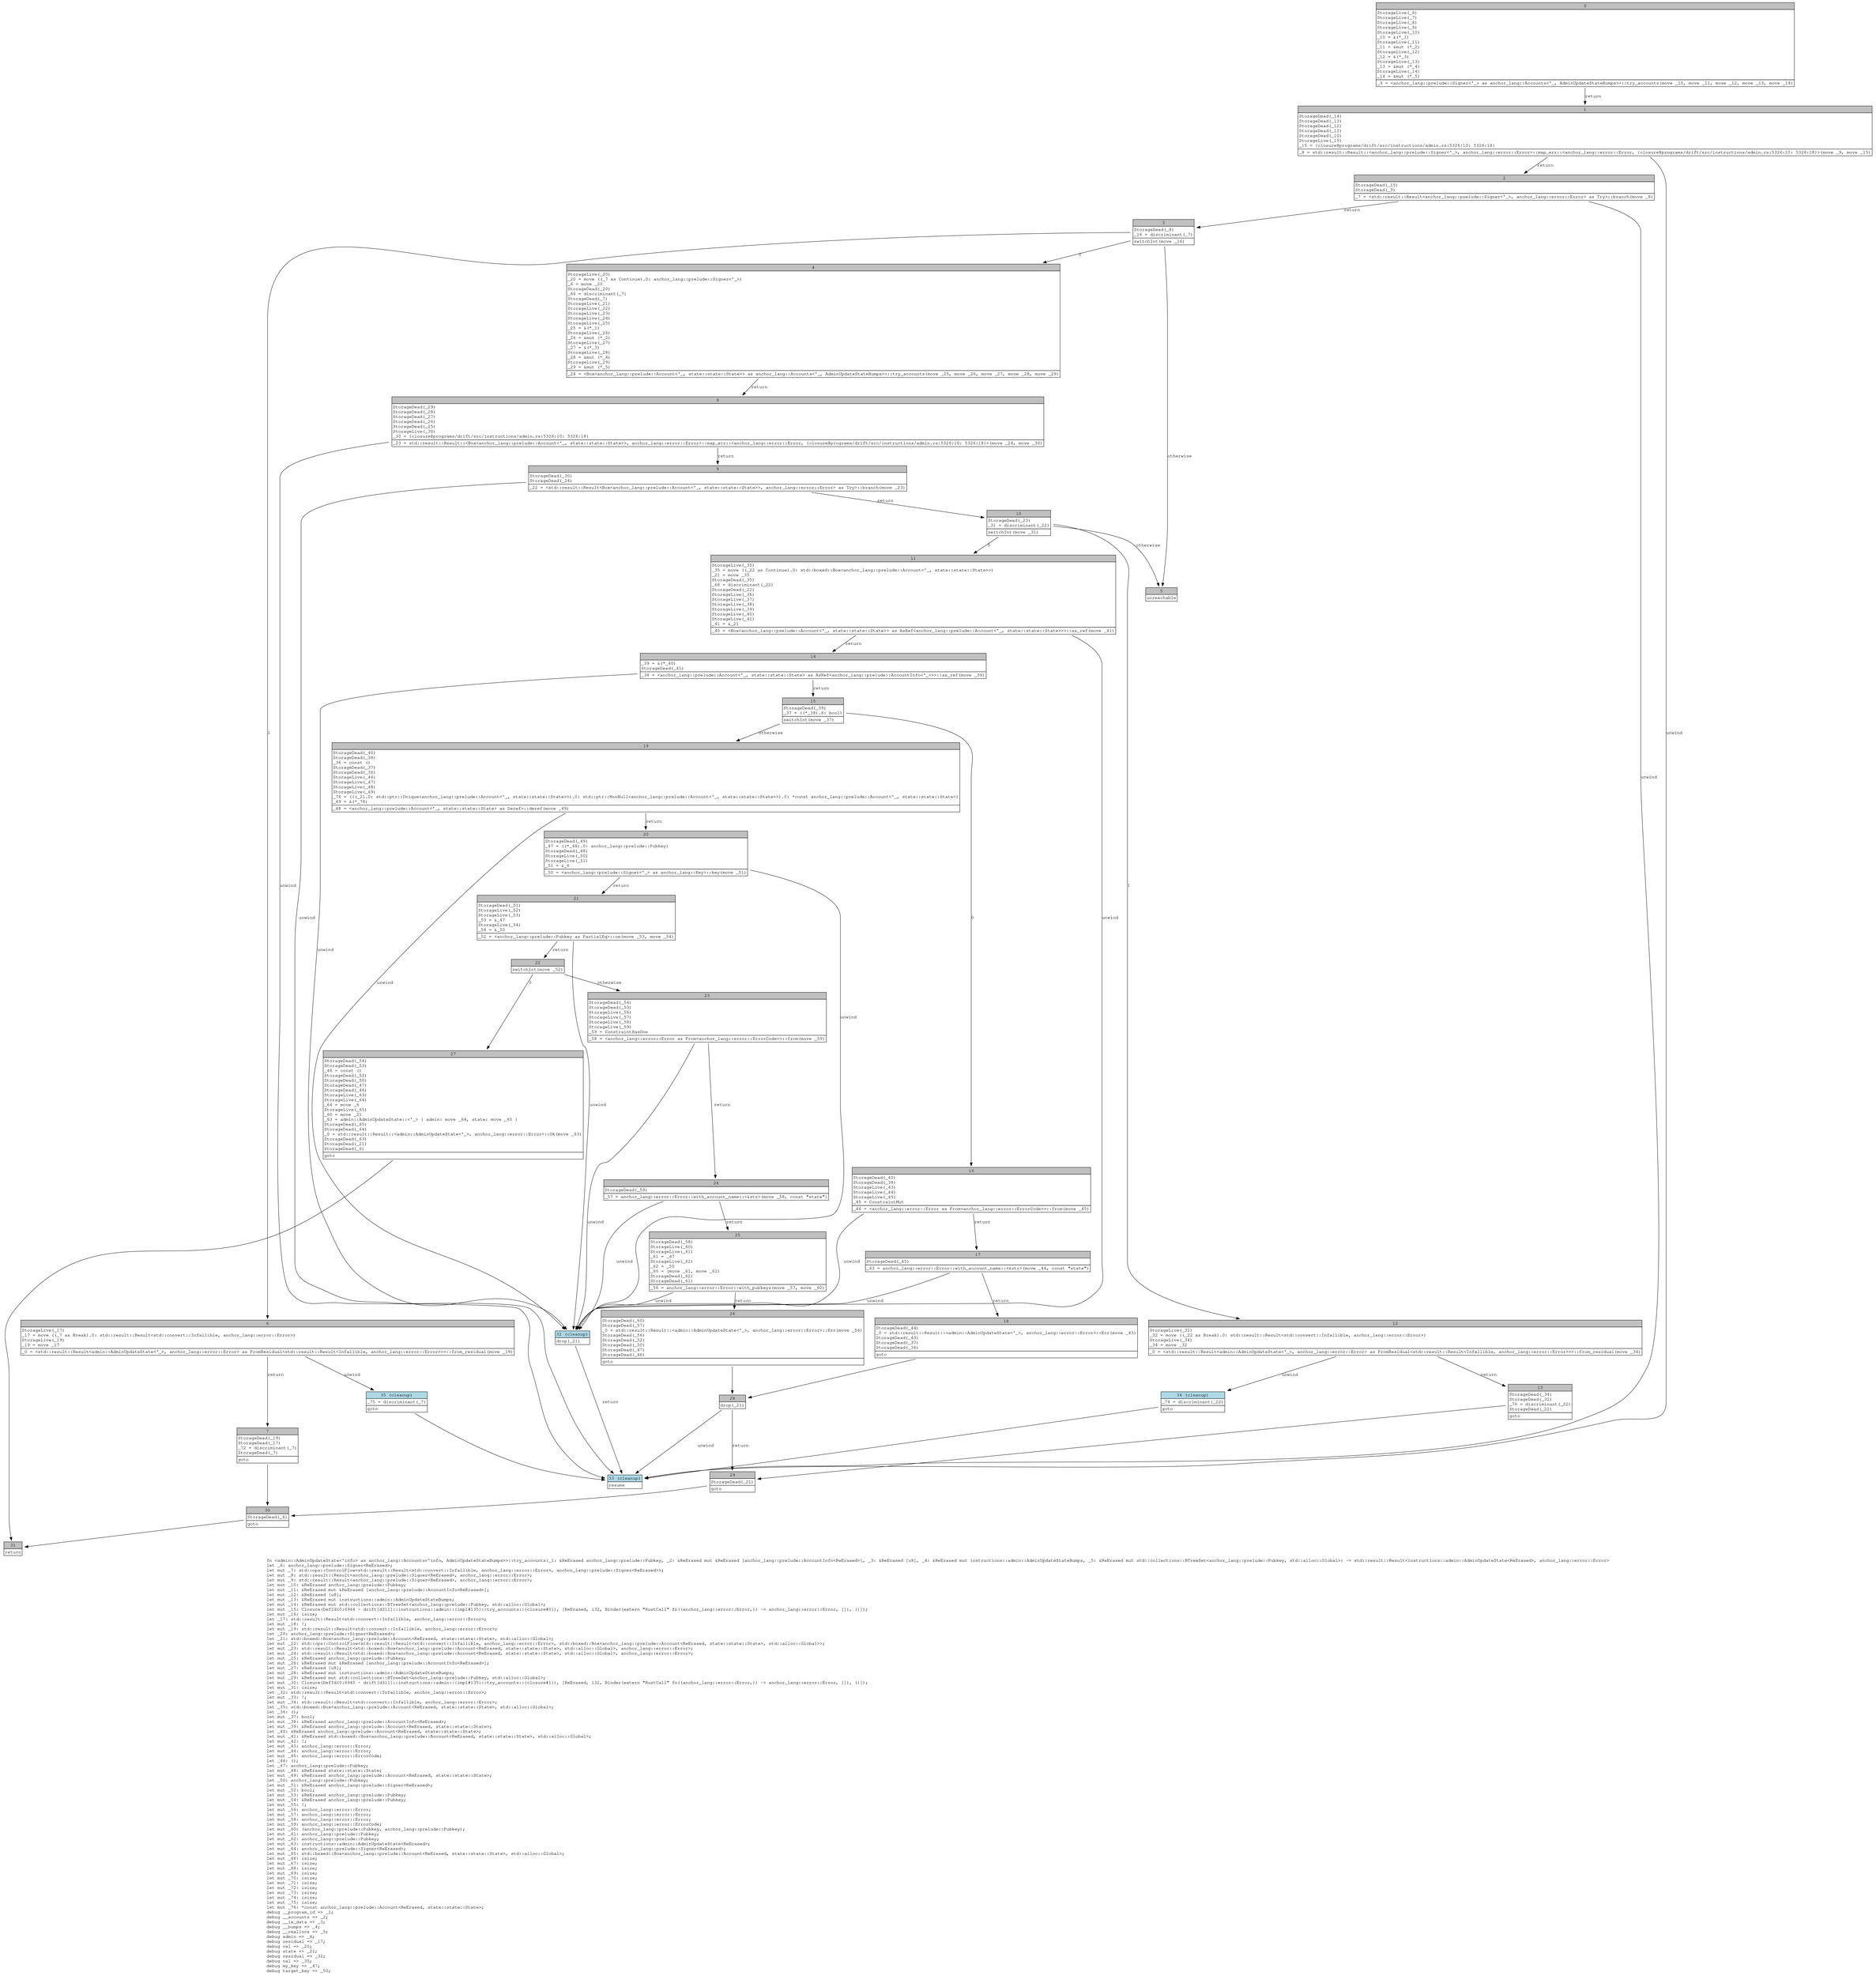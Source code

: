 digraph Mir_0_6943 {
    graph [fontname="Courier, monospace"];
    node [fontname="Courier, monospace"];
    edge [fontname="Courier, monospace"];
    label=<fn &lt;admin::AdminUpdateState&lt;'info&gt; as anchor_lang::Accounts&lt;'info, AdminUpdateStateBumps&gt;&gt;::try_accounts(_1: &amp;ReErased anchor_lang::prelude::Pubkey, _2: &amp;ReErased mut &amp;ReErased [anchor_lang::prelude::AccountInfo&lt;ReErased&gt;], _3: &amp;ReErased [u8], _4: &amp;ReErased mut instructions::admin::AdminUpdateStateBumps, _5: &amp;ReErased mut std::collections::BTreeSet&lt;anchor_lang::prelude::Pubkey, std::alloc::Global&gt;) -&gt; std::result::Result&lt;instructions::admin::AdminUpdateState&lt;ReErased&gt;, anchor_lang::error::Error&gt;<br align="left"/>let _6: anchor_lang::prelude::Signer&lt;ReErased&gt;;<br align="left"/>let mut _7: std::ops::ControlFlow&lt;std::result::Result&lt;std::convert::Infallible, anchor_lang::error::Error&gt;, anchor_lang::prelude::Signer&lt;ReErased&gt;&gt;;<br align="left"/>let mut _8: std::result::Result&lt;anchor_lang::prelude::Signer&lt;ReErased&gt;, anchor_lang::error::Error&gt;;<br align="left"/>let mut _9: std::result::Result&lt;anchor_lang::prelude::Signer&lt;ReErased&gt;, anchor_lang::error::Error&gt;;<br align="left"/>let mut _10: &amp;ReErased anchor_lang::prelude::Pubkey;<br align="left"/>let mut _11: &amp;ReErased mut &amp;ReErased [anchor_lang::prelude::AccountInfo&lt;ReErased&gt;];<br align="left"/>let mut _12: &amp;ReErased [u8];<br align="left"/>let mut _13: &amp;ReErased mut instructions::admin::AdminUpdateStateBumps;<br align="left"/>let mut _14: &amp;ReErased mut std::collections::BTreeSet&lt;anchor_lang::prelude::Pubkey, std::alloc::Global&gt;;<br align="left"/>let mut _15: Closure(DefId(0:6944 ~ drift[d311]::instructions::admin::{impl#135}::try_accounts::{closure#0}), [ReErased, i32, Binder(extern &quot;RustCall&quot; fn((anchor_lang::error::Error,)) -&gt; anchor_lang::error::Error, []), ()]);<br align="left"/>let mut _16: isize;<br align="left"/>let _17: std::result::Result&lt;std::convert::Infallible, anchor_lang::error::Error&gt;;<br align="left"/>let mut _18: !;<br align="left"/>let mut _19: std::result::Result&lt;std::convert::Infallible, anchor_lang::error::Error&gt;;<br align="left"/>let _20: anchor_lang::prelude::Signer&lt;ReErased&gt;;<br align="left"/>let _21: std::boxed::Box&lt;anchor_lang::prelude::Account&lt;ReErased, state::state::State&gt;, std::alloc::Global&gt;;<br align="left"/>let mut _22: std::ops::ControlFlow&lt;std::result::Result&lt;std::convert::Infallible, anchor_lang::error::Error&gt;, std::boxed::Box&lt;anchor_lang::prelude::Account&lt;ReErased, state::state::State&gt;, std::alloc::Global&gt;&gt;;<br align="left"/>let mut _23: std::result::Result&lt;std::boxed::Box&lt;anchor_lang::prelude::Account&lt;ReErased, state::state::State&gt;, std::alloc::Global&gt;, anchor_lang::error::Error&gt;;<br align="left"/>let mut _24: std::result::Result&lt;std::boxed::Box&lt;anchor_lang::prelude::Account&lt;ReErased, state::state::State&gt;, std::alloc::Global&gt;, anchor_lang::error::Error&gt;;<br align="left"/>let mut _25: &amp;ReErased anchor_lang::prelude::Pubkey;<br align="left"/>let mut _26: &amp;ReErased mut &amp;ReErased [anchor_lang::prelude::AccountInfo&lt;ReErased&gt;];<br align="left"/>let mut _27: &amp;ReErased [u8];<br align="left"/>let mut _28: &amp;ReErased mut instructions::admin::AdminUpdateStateBumps;<br align="left"/>let mut _29: &amp;ReErased mut std::collections::BTreeSet&lt;anchor_lang::prelude::Pubkey, std::alloc::Global&gt;;<br align="left"/>let mut _30: Closure(DefId(0:6945 ~ drift[d311]::instructions::admin::{impl#135}::try_accounts::{closure#1}), [ReErased, i32, Binder(extern &quot;RustCall&quot; fn((anchor_lang::error::Error,)) -&gt; anchor_lang::error::Error, []), ()]);<br align="left"/>let mut _31: isize;<br align="left"/>let _32: std::result::Result&lt;std::convert::Infallible, anchor_lang::error::Error&gt;;<br align="left"/>let mut _33: !;<br align="left"/>let mut _34: std::result::Result&lt;std::convert::Infallible, anchor_lang::error::Error&gt;;<br align="left"/>let _35: std::boxed::Box&lt;anchor_lang::prelude::Account&lt;ReErased, state::state::State&gt;, std::alloc::Global&gt;;<br align="left"/>let _36: ();<br align="left"/>let mut _37: bool;<br align="left"/>let mut _38: &amp;ReErased anchor_lang::prelude::AccountInfo&lt;ReErased&gt;;<br align="left"/>let mut _39: &amp;ReErased anchor_lang::prelude::Account&lt;ReErased, state::state::State&gt;;<br align="left"/>let _40: &amp;ReErased anchor_lang::prelude::Account&lt;ReErased, state::state::State&gt;;<br align="left"/>let mut _41: &amp;ReErased std::boxed::Box&lt;anchor_lang::prelude::Account&lt;ReErased, state::state::State&gt;, std::alloc::Global&gt;;<br align="left"/>let mut _42: !;<br align="left"/>let mut _43: anchor_lang::error::Error;<br align="left"/>let mut _44: anchor_lang::error::Error;<br align="left"/>let mut _45: anchor_lang::error::ErrorCode;<br align="left"/>let _46: ();<br align="left"/>let _47: anchor_lang::prelude::Pubkey;<br align="left"/>let mut _48: &amp;ReErased state::state::State;<br align="left"/>let mut _49: &amp;ReErased anchor_lang::prelude::Account&lt;ReErased, state::state::State&gt;;<br align="left"/>let _50: anchor_lang::prelude::Pubkey;<br align="left"/>let mut _51: &amp;ReErased anchor_lang::prelude::Signer&lt;ReErased&gt;;<br align="left"/>let mut _52: bool;<br align="left"/>let mut _53: &amp;ReErased anchor_lang::prelude::Pubkey;<br align="left"/>let mut _54: &amp;ReErased anchor_lang::prelude::Pubkey;<br align="left"/>let mut _55: !;<br align="left"/>let mut _56: anchor_lang::error::Error;<br align="left"/>let mut _57: anchor_lang::error::Error;<br align="left"/>let mut _58: anchor_lang::error::Error;<br align="left"/>let mut _59: anchor_lang::error::ErrorCode;<br align="left"/>let mut _60: (anchor_lang::prelude::Pubkey, anchor_lang::prelude::Pubkey);<br align="left"/>let mut _61: anchor_lang::prelude::Pubkey;<br align="left"/>let mut _62: anchor_lang::prelude::Pubkey;<br align="left"/>let mut _63: instructions::admin::AdminUpdateState&lt;ReErased&gt;;<br align="left"/>let mut _64: anchor_lang::prelude::Signer&lt;ReErased&gt;;<br align="left"/>let mut _65: std::boxed::Box&lt;anchor_lang::prelude::Account&lt;ReErased, state::state::State&gt;, std::alloc::Global&gt;;<br align="left"/>let mut _66: isize;<br align="left"/>let mut _67: isize;<br align="left"/>let mut _68: isize;<br align="left"/>let mut _69: isize;<br align="left"/>let mut _70: isize;<br align="left"/>let mut _71: isize;<br align="left"/>let mut _72: isize;<br align="left"/>let mut _73: isize;<br align="left"/>let mut _74: isize;<br align="left"/>let mut _75: isize;<br align="left"/>let mut _76: *const anchor_lang::prelude::Account&lt;ReErased, state::state::State&gt;;<br align="left"/>debug __program_id =&gt; _1;<br align="left"/>debug __accounts =&gt; _2;<br align="left"/>debug __ix_data =&gt; _3;<br align="left"/>debug __bumps =&gt; _4;<br align="left"/>debug __reallocs =&gt; _5;<br align="left"/>debug admin =&gt; _6;<br align="left"/>debug residual =&gt; _17;<br align="left"/>debug val =&gt; _20;<br align="left"/>debug state =&gt; _21;<br align="left"/>debug residual =&gt; _32;<br align="left"/>debug val =&gt; _35;<br align="left"/>debug my_key =&gt; _47;<br align="left"/>debug target_key =&gt; _50;<br align="left"/>>;
    bb0__0_6943 [shape="none", label=<<table border="0" cellborder="1" cellspacing="0"><tr><td bgcolor="gray" align="center" colspan="1">0</td></tr><tr><td align="left" balign="left">StorageLive(_6)<br/>StorageLive(_7)<br/>StorageLive(_8)<br/>StorageLive(_9)<br/>StorageLive(_10)<br/>_10 = &amp;(*_1)<br/>StorageLive(_11)<br/>_11 = &amp;mut (*_2)<br/>StorageLive(_12)<br/>_12 = &amp;(*_3)<br/>StorageLive(_13)<br/>_13 = &amp;mut (*_4)<br/>StorageLive(_14)<br/>_14 = &amp;mut (*_5)<br/></td></tr><tr><td align="left">_9 = &lt;anchor_lang::prelude::Signer&lt;'_&gt; as anchor_lang::Accounts&lt;'_, AdminUpdateStateBumps&gt;&gt;::try_accounts(move _10, move _11, move _12, move _13, move _14)</td></tr></table>>];
    bb1__0_6943 [shape="none", label=<<table border="0" cellborder="1" cellspacing="0"><tr><td bgcolor="gray" align="center" colspan="1">1</td></tr><tr><td align="left" balign="left">StorageDead(_14)<br/>StorageDead(_13)<br/>StorageDead(_12)<br/>StorageDead(_11)<br/>StorageDead(_10)<br/>StorageLive(_15)<br/>_15 = {closure@programs/drift/src/instructions/admin.rs:5326:10: 5326:18}<br/></td></tr><tr><td align="left">_8 = std::result::Result::&lt;anchor_lang::prelude::Signer&lt;'_&gt;, anchor_lang::error::Error&gt;::map_err::&lt;anchor_lang::error::Error, {closure@programs/drift/src/instructions/admin.rs:5326:10: 5326:18}&gt;(move _9, move _15)</td></tr></table>>];
    bb2__0_6943 [shape="none", label=<<table border="0" cellborder="1" cellspacing="0"><tr><td bgcolor="gray" align="center" colspan="1">2</td></tr><tr><td align="left" balign="left">StorageDead(_15)<br/>StorageDead(_9)<br/></td></tr><tr><td align="left">_7 = &lt;std::result::Result&lt;anchor_lang::prelude::Signer&lt;'_&gt;, anchor_lang::error::Error&gt; as Try&gt;::branch(move _8)</td></tr></table>>];
    bb3__0_6943 [shape="none", label=<<table border="0" cellborder="1" cellspacing="0"><tr><td bgcolor="gray" align="center" colspan="1">3</td></tr><tr><td align="left" balign="left">StorageDead(_8)<br/>_16 = discriminant(_7)<br/></td></tr><tr><td align="left">switchInt(move _16)</td></tr></table>>];
    bb4__0_6943 [shape="none", label=<<table border="0" cellborder="1" cellspacing="0"><tr><td bgcolor="gray" align="center" colspan="1">4</td></tr><tr><td align="left" balign="left">StorageLive(_20)<br/>_20 = move ((_7 as Continue).0: anchor_lang::prelude::Signer&lt;'_&gt;)<br/>_6 = move _20<br/>StorageDead(_20)<br/>_66 = discriminant(_7)<br/>StorageDead(_7)<br/>StorageLive(_21)<br/>StorageLive(_22)<br/>StorageLive(_23)<br/>StorageLive(_24)<br/>StorageLive(_25)<br/>_25 = &amp;(*_1)<br/>StorageLive(_26)<br/>_26 = &amp;mut (*_2)<br/>StorageLive(_27)<br/>_27 = &amp;(*_3)<br/>StorageLive(_28)<br/>_28 = &amp;mut (*_4)<br/>StorageLive(_29)<br/>_29 = &amp;mut (*_5)<br/></td></tr><tr><td align="left">_24 = &lt;Box&lt;anchor_lang::prelude::Account&lt;'_, state::state::State&gt;&gt; as anchor_lang::Accounts&lt;'_, AdminUpdateStateBumps&gt;&gt;::try_accounts(move _25, move _26, move _27, move _28, move _29)</td></tr></table>>];
    bb5__0_6943 [shape="none", label=<<table border="0" cellborder="1" cellspacing="0"><tr><td bgcolor="gray" align="center" colspan="1">5</td></tr><tr><td align="left">unreachable</td></tr></table>>];
    bb6__0_6943 [shape="none", label=<<table border="0" cellborder="1" cellspacing="0"><tr><td bgcolor="gray" align="center" colspan="1">6</td></tr><tr><td align="left" balign="left">StorageLive(_17)<br/>_17 = move ((_7 as Break).0: std::result::Result&lt;std::convert::Infallible, anchor_lang::error::Error&gt;)<br/>StorageLive(_19)<br/>_19 = move _17<br/></td></tr><tr><td align="left">_0 = &lt;std::result::Result&lt;admin::AdminUpdateState&lt;'_&gt;, anchor_lang::error::Error&gt; as FromResidual&lt;std::result::Result&lt;Infallible, anchor_lang::error::Error&gt;&gt;&gt;::from_residual(move _19)</td></tr></table>>];
    bb7__0_6943 [shape="none", label=<<table border="0" cellborder="1" cellspacing="0"><tr><td bgcolor="gray" align="center" colspan="1">7</td></tr><tr><td align="left" balign="left">StorageDead(_19)<br/>StorageDead(_17)<br/>_72 = discriminant(_7)<br/>StorageDead(_7)<br/></td></tr><tr><td align="left">goto</td></tr></table>>];
    bb8__0_6943 [shape="none", label=<<table border="0" cellborder="1" cellspacing="0"><tr><td bgcolor="gray" align="center" colspan="1">8</td></tr><tr><td align="left" balign="left">StorageDead(_29)<br/>StorageDead(_28)<br/>StorageDead(_27)<br/>StorageDead(_26)<br/>StorageDead(_25)<br/>StorageLive(_30)<br/>_30 = {closure@programs/drift/src/instructions/admin.rs:5326:10: 5326:18}<br/></td></tr><tr><td align="left">_23 = std::result::Result::&lt;Box&lt;anchor_lang::prelude::Account&lt;'_, state::state::State&gt;&gt;, anchor_lang::error::Error&gt;::map_err::&lt;anchor_lang::error::Error, {closure@programs/drift/src/instructions/admin.rs:5326:10: 5326:18}&gt;(move _24, move _30)</td></tr></table>>];
    bb9__0_6943 [shape="none", label=<<table border="0" cellborder="1" cellspacing="0"><tr><td bgcolor="gray" align="center" colspan="1">9</td></tr><tr><td align="left" balign="left">StorageDead(_30)<br/>StorageDead(_24)<br/></td></tr><tr><td align="left">_22 = &lt;std::result::Result&lt;Box&lt;anchor_lang::prelude::Account&lt;'_, state::state::State&gt;&gt;, anchor_lang::error::Error&gt; as Try&gt;::branch(move _23)</td></tr></table>>];
    bb10__0_6943 [shape="none", label=<<table border="0" cellborder="1" cellspacing="0"><tr><td bgcolor="gray" align="center" colspan="1">10</td></tr><tr><td align="left" balign="left">StorageDead(_23)<br/>_31 = discriminant(_22)<br/></td></tr><tr><td align="left">switchInt(move _31)</td></tr></table>>];
    bb11__0_6943 [shape="none", label=<<table border="0" cellborder="1" cellspacing="0"><tr><td bgcolor="gray" align="center" colspan="1">11</td></tr><tr><td align="left" balign="left">StorageLive(_35)<br/>_35 = move ((_22 as Continue).0: std::boxed::Box&lt;anchor_lang::prelude::Account&lt;'_, state::state::State&gt;&gt;)<br/>_21 = move _35<br/>StorageDead(_35)<br/>_68 = discriminant(_22)<br/>StorageDead(_22)<br/>StorageLive(_36)<br/>StorageLive(_37)<br/>StorageLive(_38)<br/>StorageLive(_39)<br/>StorageLive(_40)<br/>StorageLive(_41)<br/>_41 = &amp;_21<br/></td></tr><tr><td align="left">_40 = &lt;Box&lt;anchor_lang::prelude::Account&lt;'_, state::state::State&gt;&gt; as AsRef&lt;anchor_lang::prelude::Account&lt;'_, state::state::State&gt;&gt;&gt;::as_ref(move _41)</td></tr></table>>];
    bb12__0_6943 [shape="none", label=<<table border="0" cellborder="1" cellspacing="0"><tr><td bgcolor="gray" align="center" colspan="1">12</td></tr><tr><td align="left" balign="left">StorageLive(_32)<br/>_32 = move ((_22 as Break).0: std::result::Result&lt;std::convert::Infallible, anchor_lang::error::Error&gt;)<br/>StorageLive(_34)<br/>_34 = move _32<br/></td></tr><tr><td align="left">_0 = &lt;std::result::Result&lt;admin::AdminUpdateState&lt;'_&gt;, anchor_lang::error::Error&gt; as FromResidual&lt;std::result::Result&lt;Infallible, anchor_lang::error::Error&gt;&gt;&gt;::from_residual(move _34)</td></tr></table>>];
    bb13__0_6943 [shape="none", label=<<table border="0" cellborder="1" cellspacing="0"><tr><td bgcolor="gray" align="center" colspan="1">13</td></tr><tr><td align="left" balign="left">StorageDead(_34)<br/>StorageDead(_32)<br/>_70 = discriminant(_22)<br/>StorageDead(_22)<br/></td></tr><tr><td align="left">goto</td></tr></table>>];
    bb14__0_6943 [shape="none", label=<<table border="0" cellborder="1" cellspacing="0"><tr><td bgcolor="gray" align="center" colspan="1">14</td></tr><tr><td align="left" balign="left">_39 = &amp;(*_40)<br/>StorageDead(_41)<br/></td></tr><tr><td align="left">_38 = &lt;anchor_lang::prelude::Account&lt;'_, state::state::State&gt; as AsRef&lt;anchor_lang::prelude::AccountInfo&lt;'_&gt;&gt;&gt;::as_ref(move _39)</td></tr></table>>];
    bb15__0_6943 [shape="none", label=<<table border="0" cellborder="1" cellspacing="0"><tr><td bgcolor="gray" align="center" colspan="1">15</td></tr><tr><td align="left" balign="left">StorageDead(_39)<br/>_37 = ((*_38).6: bool)<br/></td></tr><tr><td align="left">switchInt(move _37)</td></tr></table>>];
    bb16__0_6943 [shape="none", label=<<table border="0" cellborder="1" cellspacing="0"><tr><td bgcolor="gray" align="center" colspan="1">16</td></tr><tr><td align="left" balign="left">StorageDead(_40)<br/>StorageDead(_38)<br/>StorageLive(_43)<br/>StorageLive(_44)<br/>StorageLive(_45)<br/>_45 = ConstraintMut<br/></td></tr><tr><td align="left">_44 = &lt;anchor_lang::error::Error as From&lt;anchor_lang::error::ErrorCode&gt;&gt;::from(move _45)</td></tr></table>>];
    bb17__0_6943 [shape="none", label=<<table border="0" cellborder="1" cellspacing="0"><tr><td bgcolor="gray" align="center" colspan="1">17</td></tr><tr><td align="left" balign="left">StorageDead(_45)<br/></td></tr><tr><td align="left">_43 = anchor_lang::error::Error::with_account_name::&lt;&amp;str&gt;(move _44, const &quot;state&quot;)</td></tr></table>>];
    bb18__0_6943 [shape="none", label=<<table border="0" cellborder="1" cellspacing="0"><tr><td bgcolor="gray" align="center" colspan="1">18</td></tr><tr><td align="left" balign="left">StorageDead(_44)<br/>_0 = std::result::Result::&lt;admin::AdminUpdateState&lt;'_&gt;, anchor_lang::error::Error&gt;::Err(move _43)<br/>StorageDead(_43)<br/>StorageDead(_37)<br/>StorageDead(_36)<br/></td></tr><tr><td align="left">goto</td></tr></table>>];
    bb19__0_6943 [shape="none", label=<<table border="0" cellborder="1" cellspacing="0"><tr><td bgcolor="gray" align="center" colspan="1">19</td></tr><tr><td align="left" balign="left">StorageDead(_40)<br/>StorageDead(_38)<br/>_36 = const ()<br/>StorageDead(_37)<br/>StorageDead(_36)<br/>StorageLive(_46)<br/>StorageLive(_47)<br/>StorageLive(_48)<br/>StorageLive(_49)<br/>_76 = (((_21.0: std::ptr::Unique&lt;anchor_lang::prelude::Account&lt;'_, state::state::State&gt;&gt;).0: std::ptr::NonNull&lt;anchor_lang::prelude::Account&lt;'_, state::state::State&gt;&gt;).0: *const anchor_lang::prelude::Account&lt;'_, state::state::State&gt;)<br/>_49 = &amp;(*_76)<br/></td></tr><tr><td align="left">_48 = &lt;anchor_lang::prelude::Account&lt;'_, state::state::State&gt; as Deref&gt;::deref(move _49)</td></tr></table>>];
    bb20__0_6943 [shape="none", label=<<table border="0" cellborder="1" cellspacing="0"><tr><td bgcolor="gray" align="center" colspan="1">20</td></tr><tr><td align="left" balign="left">StorageDead(_49)<br/>_47 = ((*_48).0: anchor_lang::prelude::Pubkey)<br/>StorageDead(_48)<br/>StorageLive(_50)<br/>StorageLive(_51)<br/>_51 = &amp;_6<br/></td></tr><tr><td align="left">_50 = &lt;anchor_lang::prelude::Signer&lt;'_&gt; as anchor_lang::Key&gt;::key(move _51)</td></tr></table>>];
    bb21__0_6943 [shape="none", label=<<table border="0" cellborder="1" cellspacing="0"><tr><td bgcolor="gray" align="center" colspan="1">21</td></tr><tr><td align="left" balign="left">StorageDead(_51)<br/>StorageLive(_52)<br/>StorageLive(_53)<br/>_53 = &amp;_47<br/>StorageLive(_54)<br/>_54 = &amp;_50<br/></td></tr><tr><td align="left">_52 = &lt;anchor_lang::prelude::Pubkey as PartialEq&gt;::ne(move _53, move _54)</td></tr></table>>];
    bb22__0_6943 [shape="none", label=<<table border="0" cellborder="1" cellspacing="0"><tr><td bgcolor="gray" align="center" colspan="1">22</td></tr><tr><td align="left">switchInt(move _52)</td></tr></table>>];
    bb23__0_6943 [shape="none", label=<<table border="0" cellborder="1" cellspacing="0"><tr><td bgcolor="gray" align="center" colspan="1">23</td></tr><tr><td align="left" balign="left">StorageDead(_54)<br/>StorageDead(_53)<br/>StorageLive(_56)<br/>StorageLive(_57)<br/>StorageLive(_58)<br/>StorageLive(_59)<br/>_59 = ConstraintHasOne<br/></td></tr><tr><td align="left">_58 = &lt;anchor_lang::error::Error as From&lt;anchor_lang::error::ErrorCode&gt;&gt;::from(move _59)</td></tr></table>>];
    bb24__0_6943 [shape="none", label=<<table border="0" cellborder="1" cellspacing="0"><tr><td bgcolor="gray" align="center" colspan="1">24</td></tr><tr><td align="left" balign="left">StorageDead(_59)<br/></td></tr><tr><td align="left">_57 = anchor_lang::error::Error::with_account_name::&lt;&amp;str&gt;(move _58, const &quot;state&quot;)</td></tr></table>>];
    bb25__0_6943 [shape="none", label=<<table border="0" cellborder="1" cellspacing="0"><tr><td bgcolor="gray" align="center" colspan="1">25</td></tr><tr><td align="left" balign="left">StorageDead(_58)<br/>StorageLive(_60)<br/>StorageLive(_61)<br/>_61 = _47<br/>StorageLive(_62)<br/>_62 = _50<br/>_60 = (move _61, move _62)<br/>StorageDead(_62)<br/>StorageDead(_61)<br/></td></tr><tr><td align="left">_56 = anchor_lang::error::Error::with_pubkeys(move _57, move _60)</td></tr></table>>];
    bb26__0_6943 [shape="none", label=<<table border="0" cellborder="1" cellspacing="0"><tr><td bgcolor="gray" align="center" colspan="1">26</td></tr><tr><td align="left" balign="left">StorageDead(_60)<br/>StorageDead(_57)<br/>_0 = std::result::Result::&lt;admin::AdminUpdateState&lt;'_&gt;, anchor_lang::error::Error&gt;::Err(move _56)<br/>StorageDead(_56)<br/>StorageDead(_52)<br/>StorageDead(_50)<br/>StorageDead(_47)<br/>StorageDead(_46)<br/></td></tr><tr><td align="left">goto</td></tr></table>>];
    bb27__0_6943 [shape="none", label=<<table border="0" cellborder="1" cellspacing="0"><tr><td bgcolor="gray" align="center" colspan="1">27</td></tr><tr><td align="left" balign="left">StorageDead(_54)<br/>StorageDead(_53)<br/>_46 = const ()<br/>StorageDead(_52)<br/>StorageDead(_50)<br/>StorageDead(_47)<br/>StorageDead(_46)<br/>StorageLive(_63)<br/>StorageLive(_64)<br/>_64 = move _6<br/>StorageLive(_65)<br/>_65 = move _21<br/>_63 = admin::AdminUpdateState::&lt;'_&gt; { admin: move _64, state: move _65 }<br/>StorageDead(_65)<br/>StorageDead(_64)<br/>_0 = std::result::Result::&lt;admin::AdminUpdateState&lt;'_&gt;, anchor_lang::error::Error&gt;::Ok(move _63)<br/>StorageDead(_63)<br/>StorageDead(_21)<br/>StorageDead(_6)<br/></td></tr><tr><td align="left">goto</td></tr></table>>];
    bb28__0_6943 [shape="none", label=<<table border="0" cellborder="1" cellspacing="0"><tr><td bgcolor="gray" align="center" colspan="1">28</td></tr><tr><td align="left">drop(_21)</td></tr></table>>];
    bb29__0_6943 [shape="none", label=<<table border="0" cellborder="1" cellspacing="0"><tr><td bgcolor="gray" align="center" colspan="1">29</td></tr><tr><td align="left" balign="left">StorageDead(_21)<br/></td></tr><tr><td align="left">goto</td></tr></table>>];
    bb30__0_6943 [shape="none", label=<<table border="0" cellborder="1" cellspacing="0"><tr><td bgcolor="gray" align="center" colspan="1">30</td></tr><tr><td align="left" balign="left">StorageDead(_6)<br/></td></tr><tr><td align="left">goto</td></tr></table>>];
    bb31__0_6943 [shape="none", label=<<table border="0" cellborder="1" cellspacing="0"><tr><td bgcolor="gray" align="center" colspan="1">31</td></tr><tr><td align="left">return</td></tr></table>>];
    bb32__0_6943 [shape="none", label=<<table border="0" cellborder="1" cellspacing="0"><tr><td bgcolor="lightblue" align="center" colspan="1">32 (cleanup)</td></tr><tr><td align="left">drop(_21)</td></tr></table>>];
    bb33__0_6943 [shape="none", label=<<table border="0" cellborder="1" cellspacing="0"><tr><td bgcolor="lightblue" align="center" colspan="1">33 (cleanup)</td></tr><tr><td align="left">resume</td></tr></table>>];
    bb34__0_6943 [shape="none", label=<<table border="0" cellborder="1" cellspacing="0"><tr><td bgcolor="lightblue" align="center" colspan="1">34 (cleanup)</td></tr><tr><td align="left" balign="left">_74 = discriminant(_22)<br/></td></tr><tr><td align="left">goto</td></tr></table>>];
    bb35__0_6943 [shape="none", label=<<table border="0" cellborder="1" cellspacing="0"><tr><td bgcolor="lightblue" align="center" colspan="1">35 (cleanup)</td></tr><tr><td align="left" balign="left">_75 = discriminant(_7)<br/></td></tr><tr><td align="left">goto</td></tr></table>>];
    bb0__0_6943 -> bb1__0_6943 [label="return"];
    bb1__0_6943 -> bb2__0_6943 [label="return"];
    bb1__0_6943 -> bb33__0_6943 [label="unwind"];
    bb2__0_6943 -> bb3__0_6943 [label="return"];
    bb2__0_6943 -> bb33__0_6943 [label="unwind"];
    bb3__0_6943 -> bb4__0_6943 [label="0"];
    bb3__0_6943 -> bb6__0_6943 [label="1"];
    bb3__0_6943 -> bb5__0_6943 [label="otherwise"];
    bb4__0_6943 -> bb8__0_6943 [label="return"];
    bb6__0_6943 -> bb7__0_6943 [label="return"];
    bb6__0_6943 -> bb35__0_6943 [label="unwind"];
    bb7__0_6943 -> bb30__0_6943 [label=""];
    bb8__0_6943 -> bb9__0_6943 [label="return"];
    bb8__0_6943 -> bb33__0_6943 [label="unwind"];
    bb9__0_6943 -> bb10__0_6943 [label="return"];
    bb9__0_6943 -> bb33__0_6943 [label="unwind"];
    bb10__0_6943 -> bb11__0_6943 [label="0"];
    bb10__0_6943 -> bb12__0_6943 [label="1"];
    bb10__0_6943 -> bb5__0_6943 [label="otherwise"];
    bb11__0_6943 -> bb14__0_6943 [label="return"];
    bb11__0_6943 -> bb32__0_6943 [label="unwind"];
    bb12__0_6943 -> bb13__0_6943 [label="return"];
    bb12__0_6943 -> bb34__0_6943 [label="unwind"];
    bb13__0_6943 -> bb29__0_6943 [label=""];
    bb14__0_6943 -> bb15__0_6943 [label="return"];
    bb14__0_6943 -> bb32__0_6943 [label="unwind"];
    bb15__0_6943 -> bb16__0_6943 [label="0"];
    bb15__0_6943 -> bb19__0_6943 [label="otherwise"];
    bb16__0_6943 -> bb17__0_6943 [label="return"];
    bb16__0_6943 -> bb32__0_6943 [label="unwind"];
    bb17__0_6943 -> bb18__0_6943 [label="return"];
    bb17__0_6943 -> bb32__0_6943 [label="unwind"];
    bb18__0_6943 -> bb28__0_6943 [label=""];
    bb19__0_6943 -> bb20__0_6943 [label="return"];
    bb19__0_6943 -> bb32__0_6943 [label="unwind"];
    bb20__0_6943 -> bb21__0_6943 [label="return"];
    bb20__0_6943 -> bb32__0_6943 [label="unwind"];
    bb21__0_6943 -> bb22__0_6943 [label="return"];
    bb21__0_6943 -> bb32__0_6943 [label="unwind"];
    bb22__0_6943 -> bb27__0_6943 [label="0"];
    bb22__0_6943 -> bb23__0_6943 [label="otherwise"];
    bb23__0_6943 -> bb24__0_6943 [label="return"];
    bb23__0_6943 -> bb32__0_6943 [label="unwind"];
    bb24__0_6943 -> bb25__0_6943 [label="return"];
    bb24__0_6943 -> bb32__0_6943 [label="unwind"];
    bb25__0_6943 -> bb26__0_6943 [label="return"];
    bb25__0_6943 -> bb32__0_6943 [label="unwind"];
    bb26__0_6943 -> bb28__0_6943 [label=""];
    bb27__0_6943 -> bb31__0_6943 [label=""];
    bb28__0_6943 -> bb29__0_6943 [label="return"];
    bb28__0_6943 -> bb33__0_6943 [label="unwind"];
    bb29__0_6943 -> bb30__0_6943 [label=""];
    bb30__0_6943 -> bb31__0_6943 [label=""];
    bb32__0_6943 -> bb33__0_6943 [label="return"];
    bb34__0_6943 -> bb33__0_6943 [label=""];
    bb35__0_6943 -> bb33__0_6943 [label=""];
}
